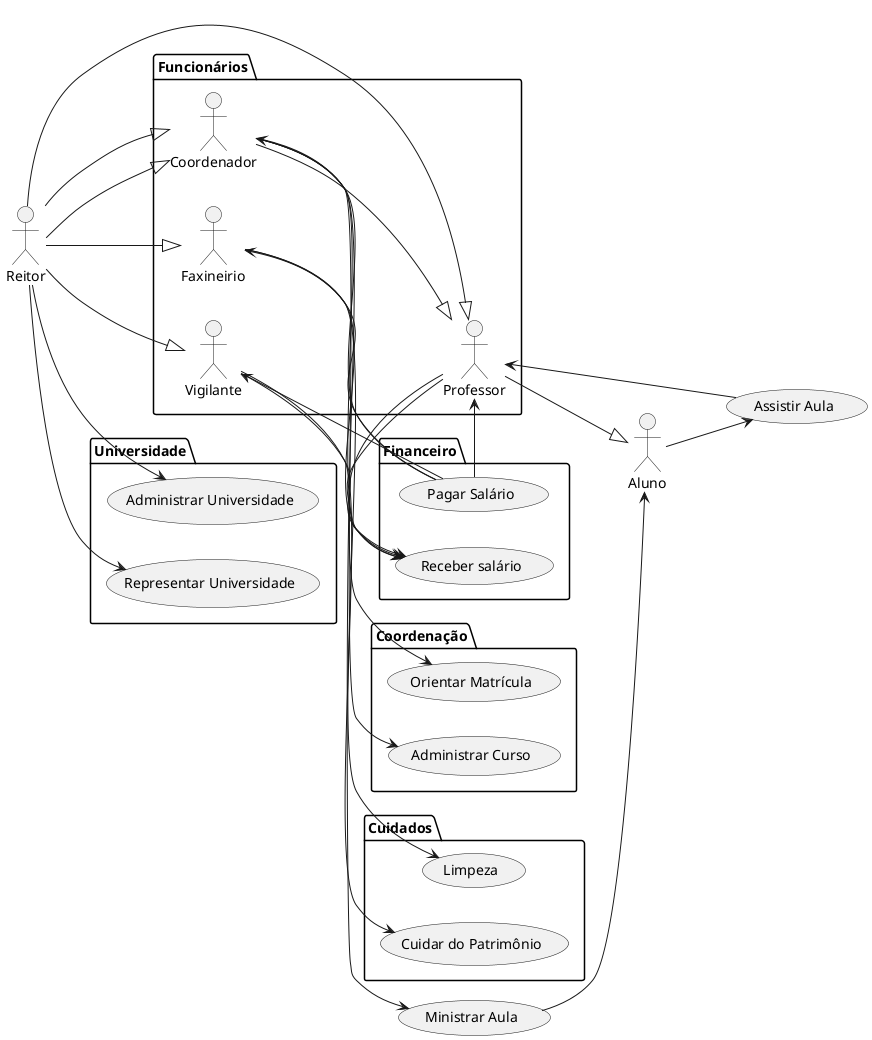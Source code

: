 @startuml
left to right direction

actor Reitor as r
actor Aluno as a

package Financeiro{
usecase "Pagar Salário" as uc8
usecase "Receber salário" as uc11
}

package Coordenação{
usecase "Orientar Matrícula" as uc3
usecase "Administrar Curso" as uc4
}

package Funcionários {
actor Coordenador as co
actor Professor as p
actor Faxineirio as fx
actor Vigilante as v
}

package Cuidados{
usecase "Cuidar do Patrimônio" as uc9
usecase "Limpeza" as uc10
}

package Universidade{
usecase "Administrar Universidade" as uc1
usecase "Representar Universidade" as uc2
}

usecase "Ministrar Aula" as uc5
usecase "Assistir Aula" as uc6

r --|> co
co --|> p
r --> uc1
r --> uc2
co --> uc3
co --> uc4
p --> uc5
a --> uc6
r --|> p
uc8 --> fx
uc8 --> p
uc8 --> co
uc8 --> v
p --|> a
uc5 --> a
uc6 --> p
v --> uc9
fx --> uc10
fx--> uc11
p--> uc11
co --> uc11
v --> uc11
r --|> fx
r --|> v
r --|> co
@enduml